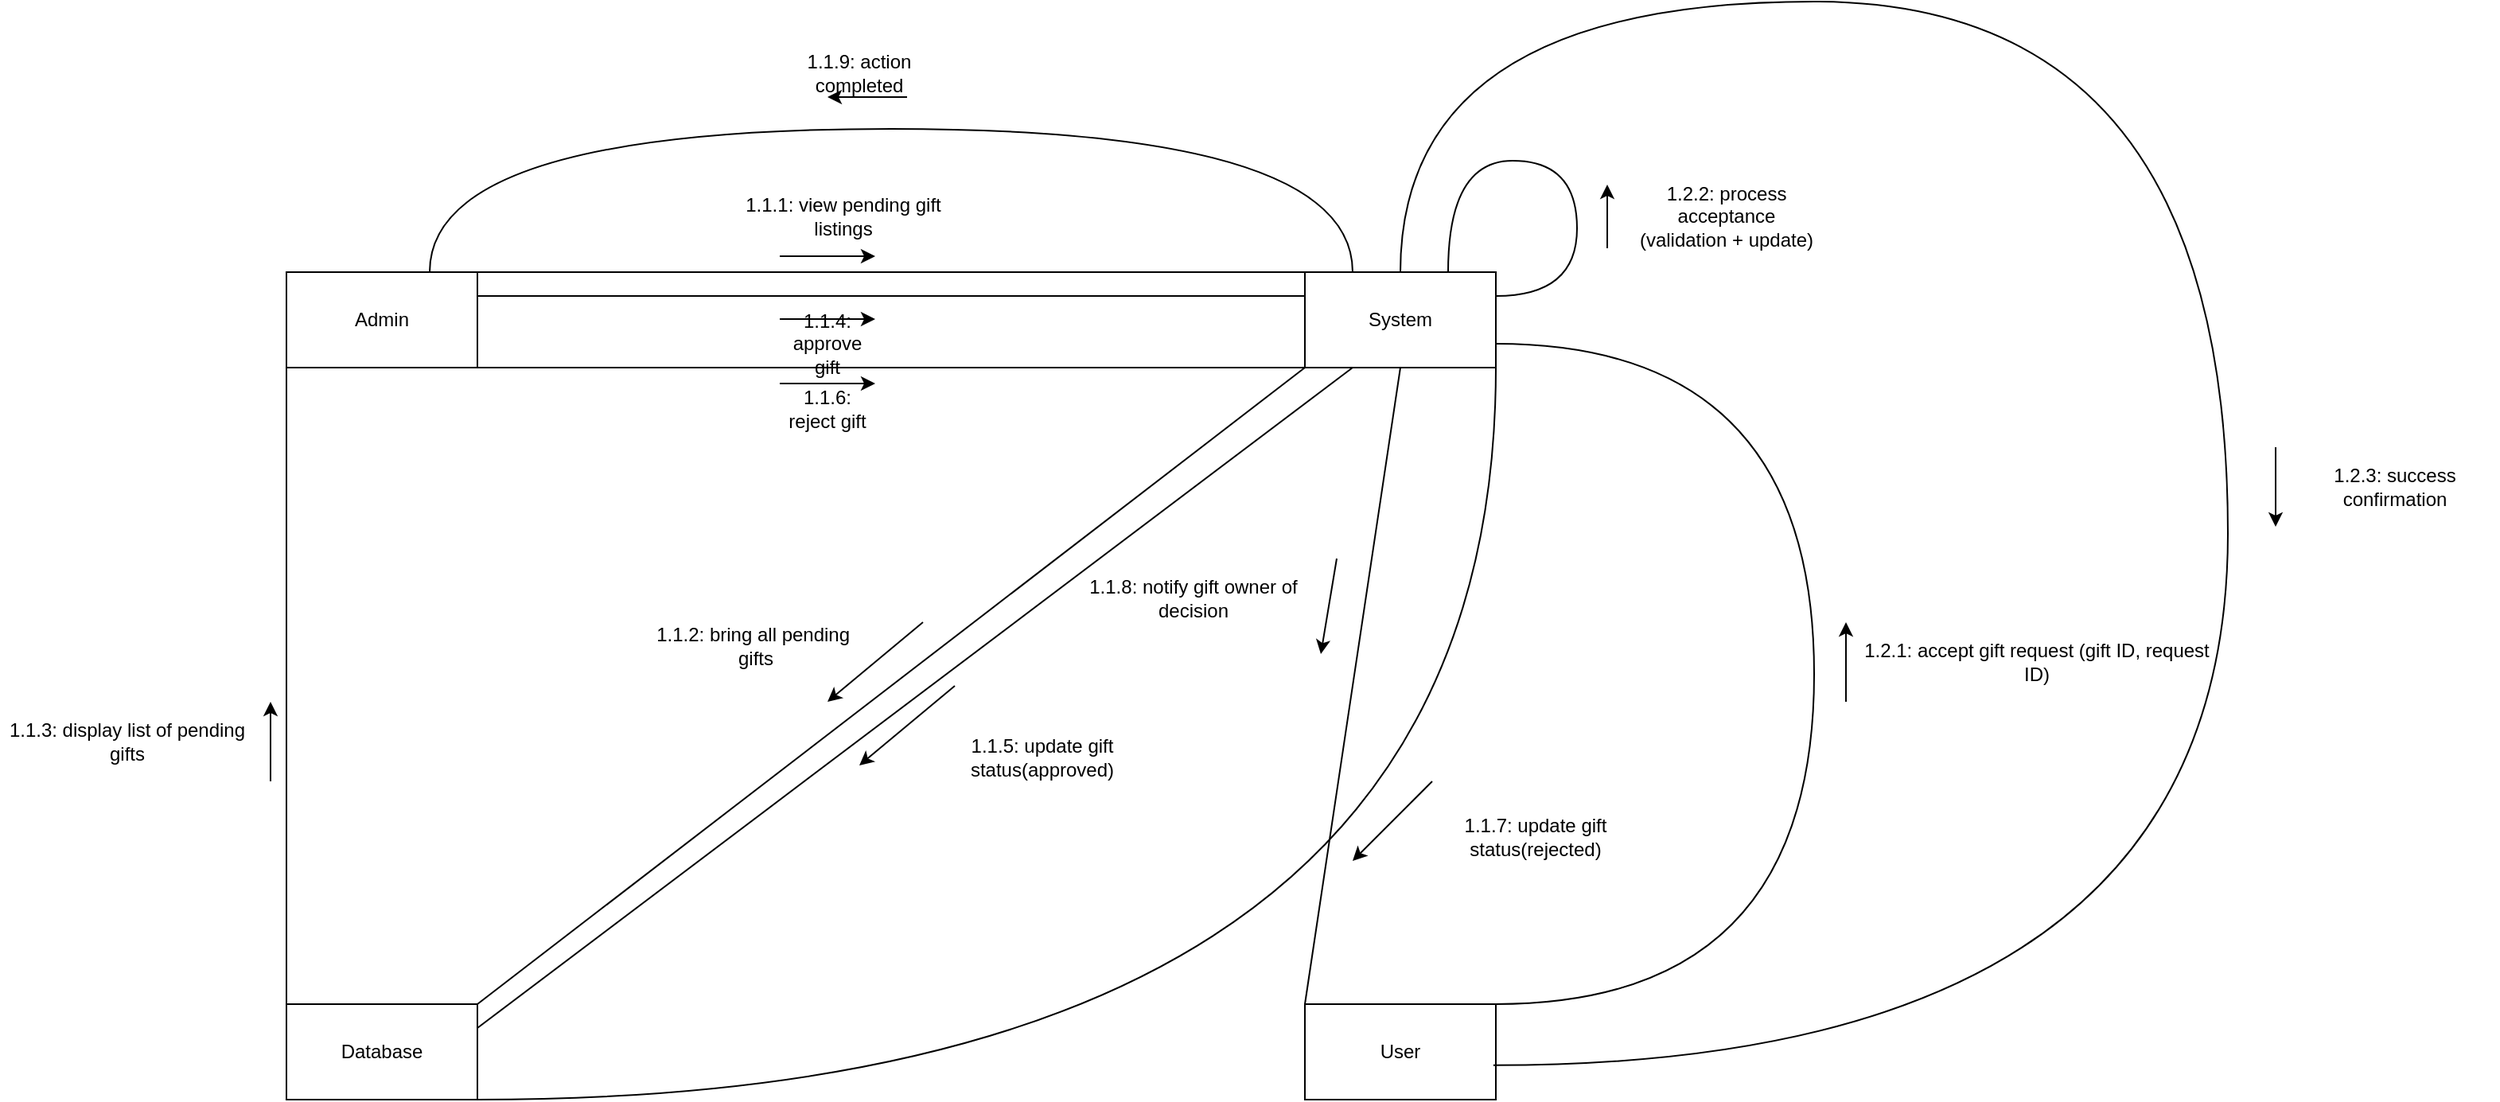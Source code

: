 <mxfile version="27.0.2">
  <diagram name="Page-1" id="jM_GZ5kz1SEa9MwAPTD0">
    <mxGraphModel dx="1892" dy="1726" grid="1" gridSize="10" guides="1" tooltips="1" connect="1" arrows="1" fold="1" page="1" pageScale="1" pageWidth="850" pageHeight="1100" math="0" shadow="0">
      <root>
        <mxCell id="0" />
        <mxCell id="1" parent="0" />
        <mxCell id="TO3W1UWGub0B4Q344IL6-1" value="" style="rounded=0;whiteSpace=wrap;html=1;" vertex="1" parent="1">
          <mxGeometry x="40" y="40" width="120" height="60" as="geometry" />
        </mxCell>
        <mxCell id="TO3W1UWGub0B4Q344IL6-2" value="Admin" style="text;html=1;align=center;verticalAlign=middle;whiteSpace=wrap;rounded=0;" vertex="1" parent="1">
          <mxGeometry x="70" y="55" width="60" height="30" as="geometry" />
        </mxCell>
        <mxCell id="TO3W1UWGub0B4Q344IL6-3" value="" style="rounded=0;whiteSpace=wrap;html=1;" vertex="1" parent="1">
          <mxGeometry x="680" y="40" width="120" height="60" as="geometry" />
        </mxCell>
        <mxCell id="TO3W1UWGub0B4Q344IL6-4" value="System" style="text;html=1;align=center;verticalAlign=middle;whiteSpace=wrap;rounded=0;" vertex="1" parent="1">
          <mxGeometry x="710" y="55" width="60" height="30" as="geometry" />
        </mxCell>
        <mxCell id="TO3W1UWGub0B4Q344IL6-5" value="" style="rounded=0;whiteSpace=wrap;html=1;" vertex="1" parent="1">
          <mxGeometry x="40" y="500" width="120" height="60" as="geometry" />
        </mxCell>
        <mxCell id="TO3W1UWGub0B4Q344IL6-6" value="Database" style="text;html=1;align=center;verticalAlign=middle;whiteSpace=wrap;rounded=0;" vertex="1" parent="1">
          <mxGeometry x="70" y="515" width="60" height="30" as="geometry" />
        </mxCell>
        <mxCell id="TO3W1UWGub0B4Q344IL6-7" value="" style="rounded=0;whiteSpace=wrap;html=1;" vertex="1" parent="1">
          <mxGeometry x="680" y="500" width="120" height="60" as="geometry" />
        </mxCell>
        <mxCell id="TO3W1UWGub0B4Q344IL6-8" value="User" style="text;html=1;align=center;verticalAlign=middle;whiteSpace=wrap;rounded=0;" vertex="1" parent="1">
          <mxGeometry x="710" y="515" width="60" height="30" as="geometry" />
        </mxCell>
        <mxCell id="TO3W1UWGub0B4Q344IL6-10" value="" style="endArrow=none;html=1;rounded=0;exitX=1;exitY=0;exitDx=0;exitDy=0;entryX=0;entryY=0;entryDx=0;entryDy=0;" edge="1" parent="1" source="TO3W1UWGub0B4Q344IL6-1" target="TO3W1UWGub0B4Q344IL6-3">
          <mxGeometry width="50" height="50" relative="1" as="geometry">
            <mxPoint x="230" y="100" as="sourcePoint" />
            <mxPoint x="280" y="50" as="targetPoint" />
          </mxGeometry>
        </mxCell>
        <mxCell id="TO3W1UWGub0B4Q344IL6-11" value="" style="endArrow=classic;html=1;rounded=0;" edge="1" parent="1">
          <mxGeometry width="50" height="50" relative="1" as="geometry">
            <mxPoint x="350" y="30" as="sourcePoint" />
            <mxPoint x="410" y="30" as="targetPoint" />
          </mxGeometry>
        </mxCell>
        <mxCell id="TO3W1UWGub0B4Q344IL6-12" value="&lt;span style=&quot;text-wrap-mode: nowrap;&quot;&gt;1.1.1: view pending gift listings&lt;/span&gt;" style="text;html=1;align=center;verticalAlign=middle;whiteSpace=wrap;rounded=0;" vertex="1" parent="1">
          <mxGeometry x="320" y="-10" width="140" height="30" as="geometry" />
        </mxCell>
        <mxCell id="TO3W1UWGub0B4Q344IL6-13" value="" style="endArrow=none;html=1;rounded=0;entryX=0;entryY=1;entryDx=0;entryDy=0;exitX=1;exitY=0;exitDx=0;exitDy=0;" edge="1" parent="1" source="TO3W1UWGub0B4Q344IL6-5" target="TO3W1UWGub0B4Q344IL6-3">
          <mxGeometry width="50" height="50" relative="1" as="geometry">
            <mxPoint x="600" y="170" as="sourcePoint" />
            <mxPoint x="650" y="120" as="targetPoint" />
          </mxGeometry>
        </mxCell>
        <mxCell id="TO3W1UWGub0B4Q344IL6-14" value="" style="endArrow=classic;html=1;rounded=0;" edge="1" parent="1">
          <mxGeometry width="50" height="50" relative="1" as="geometry">
            <mxPoint x="440" y="260" as="sourcePoint" />
            <mxPoint x="380" y="310" as="targetPoint" />
          </mxGeometry>
        </mxCell>
        <mxCell id="TO3W1UWGub0B4Q344IL6-15" value="&lt;span style=&quot;text-wrap-mode: nowrap;&quot;&gt;1.1.2: bring all pending&amp;nbsp; gifts&lt;/span&gt;" style="text;html=1;align=center;verticalAlign=middle;whiteSpace=wrap;rounded=0;" vertex="1" parent="1">
          <mxGeometry x="260" y="260" width="150" height="30" as="geometry" />
        </mxCell>
        <mxCell id="TO3W1UWGub0B4Q344IL6-16" value="" style="endArrow=none;html=1;rounded=0;entryX=0;entryY=1;entryDx=0;entryDy=0;exitX=0;exitY=0;exitDx=0;exitDy=0;" edge="1" parent="1" source="TO3W1UWGub0B4Q344IL6-5" target="TO3W1UWGub0B4Q344IL6-1">
          <mxGeometry width="50" height="50" relative="1" as="geometry">
            <mxPoint x="40" y="390" as="sourcePoint" />
            <mxPoint x="90" y="340" as="targetPoint" />
          </mxGeometry>
        </mxCell>
        <mxCell id="TO3W1UWGub0B4Q344IL6-17" value="" style="endArrow=classic;html=1;rounded=0;" edge="1" parent="1">
          <mxGeometry width="50" height="50" relative="1" as="geometry">
            <mxPoint x="30" y="360" as="sourcePoint" />
            <mxPoint x="30" y="310" as="targetPoint" />
          </mxGeometry>
        </mxCell>
        <mxCell id="TO3W1UWGub0B4Q344IL6-18" value="&lt;span style=&quot;text-wrap-mode: nowrap;&quot;&gt;1.1.3: display list of pending gifts&lt;/span&gt;" style="text;html=1;align=center;verticalAlign=middle;whiteSpace=wrap;rounded=0;" vertex="1" parent="1">
          <mxGeometry x="-140" y="320" width="160" height="30" as="geometry" />
        </mxCell>
        <mxCell id="TO3W1UWGub0B4Q344IL6-19" value="" style="endArrow=none;html=1;rounded=0;exitX=1;exitY=0.25;exitDx=0;exitDy=0;entryX=0;entryY=0.25;entryDx=0;entryDy=0;" edge="1" parent="1" source="TO3W1UWGub0B4Q344IL6-1" target="TO3W1UWGub0B4Q344IL6-3">
          <mxGeometry width="50" height="50" relative="1" as="geometry">
            <mxPoint x="190" y="130" as="sourcePoint" />
            <mxPoint x="240" y="80" as="targetPoint" />
          </mxGeometry>
        </mxCell>
        <mxCell id="TO3W1UWGub0B4Q344IL6-20" value="" style="endArrow=classic;html=1;rounded=0;" edge="1" parent="1">
          <mxGeometry width="50" height="50" relative="1" as="geometry">
            <mxPoint x="350" y="69.5" as="sourcePoint" />
            <mxPoint x="410" y="69.5" as="targetPoint" />
          </mxGeometry>
        </mxCell>
        <mxCell id="TO3W1UWGub0B4Q344IL6-21" value="&lt;span style=&quot;text-wrap-mode: nowrap;&quot;&gt;1.1.4: approve gift&lt;/span&gt;" style="text;html=1;align=center;verticalAlign=middle;whiteSpace=wrap;rounded=0;" vertex="1" parent="1">
          <mxGeometry x="350" y="70" width="60" height="30" as="geometry" />
        </mxCell>
        <mxCell id="TO3W1UWGub0B4Q344IL6-22" value="" style="endArrow=none;html=1;rounded=0;entryX=0.25;entryY=1;entryDx=0;entryDy=0;exitX=1;exitY=0.25;exitDx=0;exitDy=0;" edge="1" parent="1" source="TO3W1UWGub0B4Q344IL6-5" target="TO3W1UWGub0B4Q344IL6-3">
          <mxGeometry width="50" height="50" relative="1" as="geometry">
            <mxPoint x="630" y="240" as="sourcePoint" />
            <mxPoint x="680" y="190" as="targetPoint" />
          </mxGeometry>
        </mxCell>
        <mxCell id="TO3W1UWGub0B4Q344IL6-24" value="" style="endArrow=classic;html=1;rounded=0;" edge="1" parent="1">
          <mxGeometry width="50" height="50" relative="1" as="geometry">
            <mxPoint x="460" y="300" as="sourcePoint" />
            <mxPoint x="400" y="350" as="targetPoint" />
          </mxGeometry>
        </mxCell>
        <mxCell id="TO3W1UWGub0B4Q344IL6-25" value="&lt;span style=&quot;text-wrap-mode: nowrap;&quot;&gt;1.1.5: update gift status(approved)&lt;/span&gt;" style="text;html=1;align=center;verticalAlign=middle;whiteSpace=wrap;rounded=0;" vertex="1" parent="1">
          <mxGeometry x="440" y="330" width="150" height="30" as="geometry" />
        </mxCell>
        <mxCell id="TO3W1UWGub0B4Q344IL6-27" value="" style="endArrow=none;html=1;rounded=0;exitX=1;exitY=1;exitDx=0;exitDy=0;entryX=0;entryY=1;entryDx=0;entryDy=0;" edge="1" parent="1" source="TO3W1UWGub0B4Q344IL6-1" target="TO3W1UWGub0B4Q344IL6-3">
          <mxGeometry width="50" height="50" relative="1" as="geometry">
            <mxPoint x="190" y="140" as="sourcePoint" />
            <mxPoint x="240" y="90" as="targetPoint" />
          </mxGeometry>
        </mxCell>
        <mxCell id="TO3W1UWGub0B4Q344IL6-28" value="" style="endArrow=classic;html=1;rounded=0;" edge="1" parent="1">
          <mxGeometry width="50" height="50" relative="1" as="geometry">
            <mxPoint x="350" y="110" as="sourcePoint" />
            <mxPoint x="410" y="110" as="targetPoint" />
          </mxGeometry>
        </mxCell>
        <mxCell id="TO3W1UWGub0B4Q344IL6-29" value="&lt;span style=&quot;text-wrap-mode: nowrap;&quot;&gt;1.1.6: reject gift&lt;/span&gt;" style="text;html=1;align=center;verticalAlign=middle;whiteSpace=wrap;rounded=0;" vertex="1" parent="1">
          <mxGeometry x="350" y="110.5" width="60" height="30" as="geometry" />
        </mxCell>
        <mxCell id="TO3W1UWGub0B4Q344IL6-30" value="" style="endArrow=none;html=1;rounded=0;entryX=1;entryY=1;entryDx=0;entryDy=0;exitX=1;exitY=1;exitDx=0;exitDy=0;edgeStyle=orthogonalEdgeStyle;curved=1;" edge="1" parent="1" source="TO3W1UWGub0B4Q344IL6-5" target="TO3W1UWGub0B4Q344IL6-3">
          <mxGeometry width="50" height="50" relative="1" as="geometry">
            <mxPoint x="680" y="310" as="sourcePoint" />
            <mxPoint x="730" y="260" as="targetPoint" />
            <Array as="points">
              <mxPoint x="800" y="560" />
            </Array>
          </mxGeometry>
        </mxCell>
        <mxCell id="TO3W1UWGub0B4Q344IL6-31" value="" style="endArrow=classic;html=1;rounded=0;" edge="1" parent="1">
          <mxGeometry width="50" height="50" relative="1" as="geometry">
            <mxPoint x="760" y="360" as="sourcePoint" />
            <mxPoint x="710" y="410" as="targetPoint" />
          </mxGeometry>
        </mxCell>
        <mxCell id="TO3W1UWGub0B4Q344IL6-32" value="&lt;span style=&quot;text-wrap-mode: nowrap;&quot;&gt;1.1.7: update gift status(rejected)&lt;/span&gt;" style="text;html=1;align=center;verticalAlign=middle;whiteSpace=wrap;rounded=0;" vertex="1" parent="1">
          <mxGeometry x="750" y="380" width="150" height="30" as="geometry" />
        </mxCell>
        <mxCell id="TO3W1UWGub0B4Q344IL6-33" value="" style="endArrow=none;html=1;rounded=0;entryX=0.5;entryY=1;entryDx=0;entryDy=0;exitX=0;exitY=0;exitDx=0;exitDy=0;" edge="1" parent="1" source="TO3W1UWGub0B4Q344IL6-7" target="TO3W1UWGub0B4Q344IL6-3">
          <mxGeometry width="50" height="50" relative="1" as="geometry">
            <mxPoint x="670" y="300" as="sourcePoint" />
            <mxPoint x="720" y="250" as="targetPoint" />
          </mxGeometry>
        </mxCell>
        <mxCell id="TO3W1UWGub0B4Q344IL6-34" value="" style="endArrow=classic;html=1;rounded=0;" edge="1" parent="1">
          <mxGeometry width="50" height="50" relative="1" as="geometry">
            <mxPoint x="700" y="220" as="sourcePoint" />
            <mxPoint x="690" y="280" as="targetPoint" />
          </mxGeometry>
        </mxCell>
        <mxCell id="TO3W1UWGub0B4Q344IL6-35" value="&lt;span style=&quot;text-wrap-mode: nowrap;&quot;&gt;1.1.8: notify gift owner of decision&lt;/span&gt;" style="text;html=1;align=center;verticalAlign=middle;whiteSpace=wrap;rounded=0;" vertex="1" parent="1">
          <mxGeometry x="530" y="230" width="160" height="30" as="geometry" />
        </mxCell>
        <mxCell id="TO3W1UWGub0B4Q344IL6-36" value="" style="endArrow=none;html=1;rounded=0;entryX=0.25;entryY=0;entryDx=0;entryDy=0;edgeStyle=orthogonalEdgeStyle;curved=1;exitX=0.75;exitY=0;exitDx=0;exitDy=0;" edge="1" parent="1" source="TO3W1UWGub0B4Q344IL6-1" target="TO3W1UWGub0B4Q344IL6-3">
          <mxGeometry width="50" height="50" relative="1" as="geometry">
            <mxPoint x="390" y="-90" as="sourcePoint" />
            <mxPoint x="440" y="-140" as="targetPoint" />
            <Array as="points">
              <mxPoint x="130" y="-50" />
              <mxPoint x="710" y="-50" />
            </Array>
          </mxGeometry>
        </mxCell>
        <mxCell id="TO3W1UWGub0B4Q344IL6-37" value="" style="endArrow=classic;html=1;rounded=0;" edge="1" parent="1">
          <mxGeometry width="50" height="50" relative="1" as="geometry">
            <mxPoint x="430" y="-70" as="sourcePoint" />
            <mxPoint x="380" y="-70" as="targetPoint" />
          </mxGeometry>
        </mxCell>
        <mxCell id="TO3W1UWGub0B4Q344IL6-38" value="&lt;span style=&quot;text-wrap-mode: nowrap;&quot;&gt;1.1.9: action completed&lt;/span&gt;" style="text;html=1;align=center;verticalAlign=middle;whiteSpace=wrap;rounded=0;" vertex="1" parent="1">
          <mxGeometry x="350" y="-100" width="100" height="30" as="geometry" />
        </mxCell>
        <mxCell id="TO3W1UWGub0B4Q344IL6-39" value="" style="endArrow=none;html=1;rounded=0;exitX=1;exitY=0;exitDx=0;exitDy=0;edgeStyle=orthogonalEdgeStyle;curved=1;entryX=1;entryY=0.75;entryDx=0;entryDy=0;" edge="1" parent="1" source="TO3W1UWGub0B4Q344IL6-7" target="TO3W1UWGub0B4Q344IL6-3">
          <mxGeometry width="50" height="50" relative="1" as="geometry">
            <mxPoint x="890" y="500" as="sourcePoint" />
            <mxPoint x="940" y="450" as="targetPoint" />
            <Array as="points">
              <mxPoint x="1000" y="500" />
              <mxPoint x="1000" y="85" />
            </Array>
          </mxGeometry>
        </mxCell>
        <mxCell id="TO3W1UWGub0B4Q344IL6-40" value="" style="endArrow=classic;html=1;rounded=0;" edge="1" parent="1">
          <mxGeometry width="50" height="50" relative="1" as="geometry">
            <mxPoint x="1020" y="310" as="sourcePoint" />
            <mxPoint x="1020" y="260" as="targetPoint" />
          </mxGeometry>
        </mxCell>
        <mxCell id="TO3W1UWGub0B4Q344IL6-41" value="&lt;span style=&quot;text-wrap-mode: nowrap;&quot;&gt;1.2.1: accept gift request (gift ID, request ID)&lt;/span&gt;" style="text;html=1;align=center;verticalAlign=middle;whiteSpace=wrap;rounded=0;" vertex="1" parent="1">
          <mxGeometry x="1030" y="270" width="220" height="30" as="geometry" />
        </mxCell>
        <mxCell id="TO3W1UWGub0B4Q344IL6-42" value="" style="endArrow=none;html=1;rounded=0;exitX=1;exitY=0.25;exitDx=0;exitDy=0;edgeStyle=orthogonalEdgeStyle;curved=1;entryX=0.75;entryY=0;entryDx=0;entryDy=0;" edge="1" parent="1" source="TO3W1UWGub0B4Q344IL6-3" target="TO3W1UWGub0B4Q344IL6-3">
          <mxGeometry width="50" height="50" relative="1" as="geometry">
            <mxPoint x="920" y="20" as="sourcePoint" />
            <mxPoint x="770" as="targetPoint" />
            <Array as="points">
              <mxPoint x="851" y="55" />
              <mxPoint x="851" y="-30" />
              <mxPoint x="770" y="-30" />
            </Array>
          </mxGeometry>
        </mxCell>
        <mxCell id="TO3W1UWGub0B4Q344IL6-43" value="" style="endArrow=classic;html=1;rounded=0;" edge="1" parent="1">
          <mxGeometry width="50" height="50" relative="1" as="geometry">
            <mxPoint x="870" y="25" as="sourcePoint" />
            <mxPoint x="870" y="-15" as="targetPoint" />
          </mxGeometry>
        </mxCell>
        <mxCell id="TO3W1UWGub0B4Q344IL6-44" value="&lt;span style=&quot;text-wrap-mode: nowrap;&quot;&gt;1.2.2: process acceptance&lt;/span&gt;&lt;div style=&quot;text-wrap-mode: nowrap;&quot;&gt;(validation + update)&lt;/div&gt;" style="text;html=1;align=center;verticalAlign=middle;whiteSpace=wrap;rounded=0;" vertex="1" parent="1">
          <mxGeometry x="880" y="-10" width="130" height="30" as="geometry" />
        </mxCell>
        <mxCell id="TO3W1UWGub0B4Q344IL6-45" value="" style="endArrow=none;html=1;rounded=0;exitX=0.5;exitY=0;exitDx=0;exitDy=0;edgeStyle=orthogonalEdgeStyle;curved=1;entryX=0.987;entryY=0.64;entryDx=0;entryDy=0;entryPerimeter=0;" edge="1" parent="1" source="TO3W1UWGub0B4Q344IL6-3" target="TO3W1UWGub0B4Q344IL6-7">
          <mxGeometry width="50" height="50" relative="1" as="geometry">
            <mxPoint x="750" y="-60" as="sourcePoint" />
            <mxPoint x="800" y="-110" as="targetPoint" />
            <Array as="points">
              <mxPoint x="740" y="-130" />
              <mxPoint x="1260" y="-130" />
              <mxPoint x="1260" y="538" />
            </Array>
          </mxGeometry>
        </mxCell>
        <mxCell id="TO3W1UWGub0B4Q344IL6-46" value="" style="endArrow=classic;html=1;rounded=0;" edge="1" parent="1">
          <mxGeometry width="50" height="50" relative="1" as="geometry">
            <mxPoint x="1290" y="150" as="sourcePoint" />
            <mxPoint x="1290" y="200" as="targetPoint" />
          </mxGeometry>
        </mxCell>
        <mxCell id="TO3W1UWGub0B4Q344IL6-47" value="&lt;span style=&quot;text-wrap-mode: nowrap;&quot;&gt;1.2.3: success confirmation&lt;/span&gt;" style="text;html=1;align=center;verticalAlign=middle;whiteSpace=wrap;rounded=0;" vertex="1" parent="1">
          <mxGeometry x="1300" y="160" width="130" height="30" as="geometry" />
        </mxCell>
      </root>
    </mxGraphModel>
  </diagram>
</mxfile>
